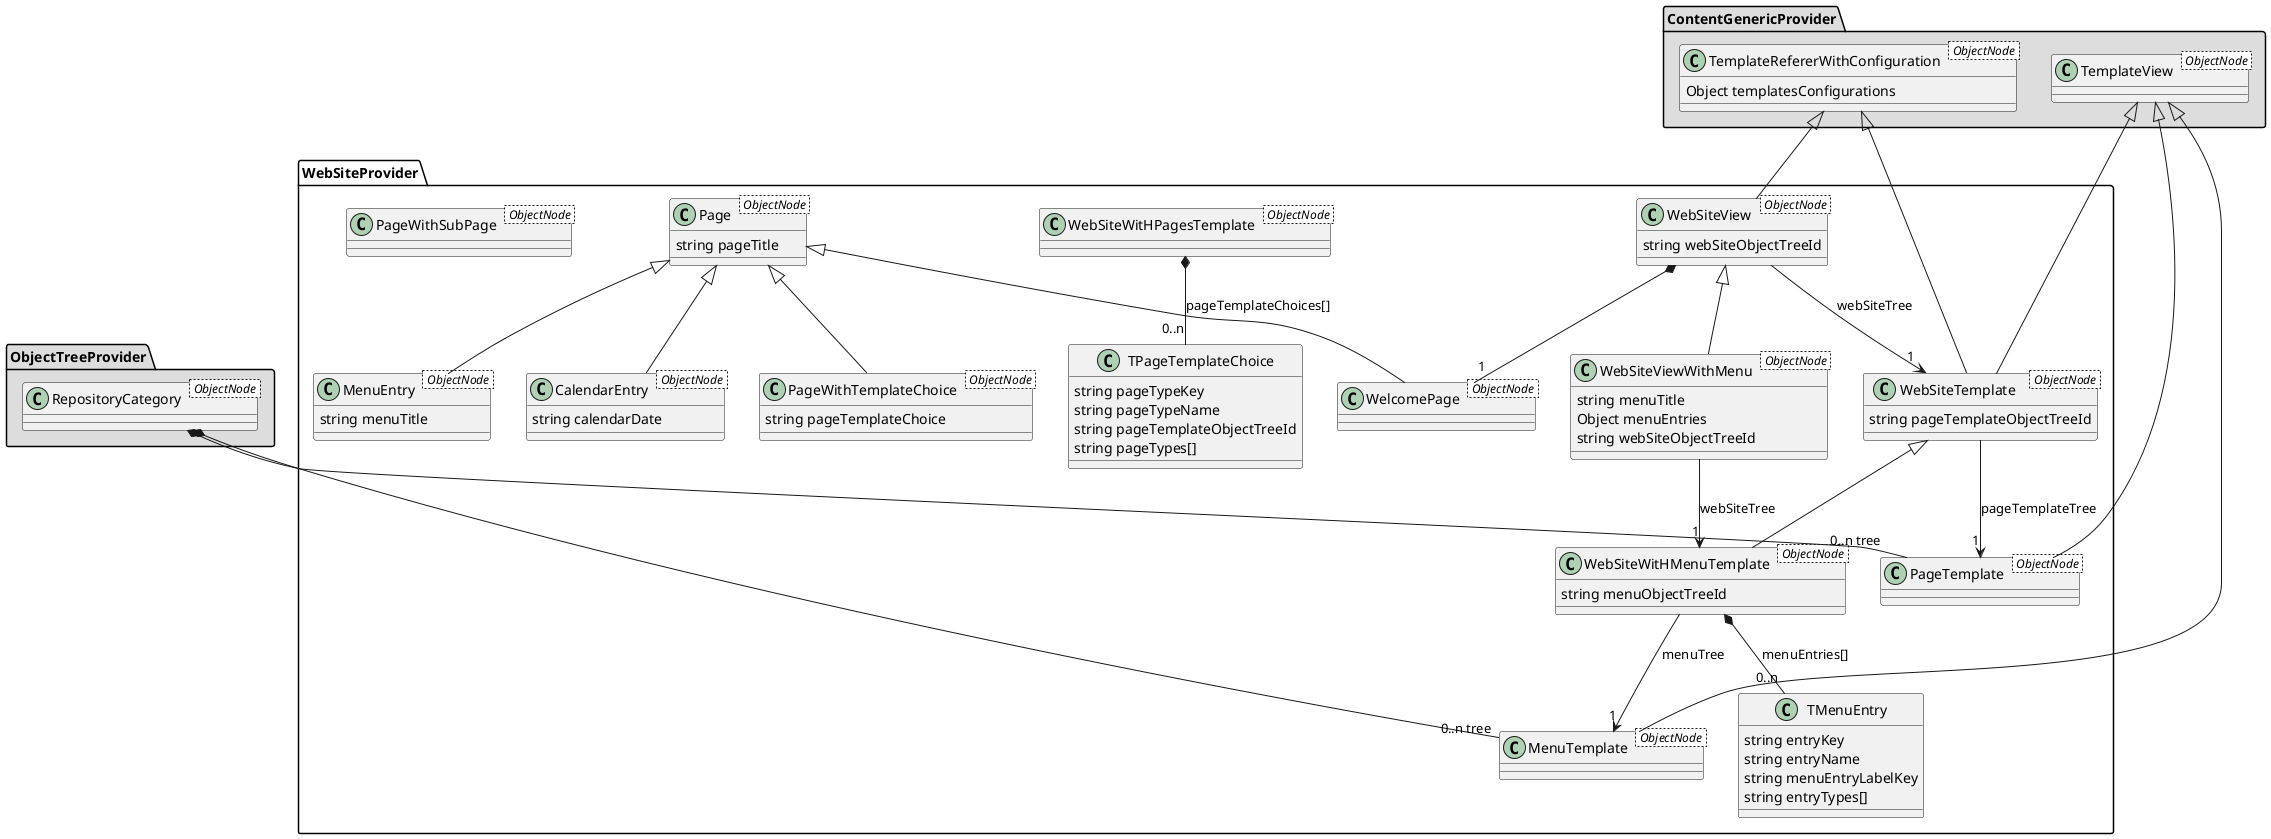 @startuml
package "ObjectTreeProvider" #DDDDDD {
  class RepositoryCategory < ObjectNode >
}

package "ContentGenericProvider" #DDDDDD {
  class TemplateRefererWithConfiguration < ObjectNode >{
    Object templatesConfigurations
  }
  class TemplateView < ObjectNode >
}

package WebSiteProvider{
  TemplateRefererWithConfiguration <|-- WebSiteView
  class WebSiteView < ObjectNode >{
    string webSiteObjectTreeId
  }
  WebSiteView -->"1" WebSiteTemplate: webSiteTree

  WebSiteView <|-- WebSiteViewWithMenu
  class WebSiteViewWithMenu < ObjectNode >{
    string menuTitle
    Object menuEntries
    string webSiteObjectTreeId
  }
  WebSiteViewWithMenu -->"1" WebSiteWitHMenuTemplate: webSiteTree


  TemplateView <|-- PageTemplate
  class PageTemplate  < ObjectNode >

  TemplateView <|-- WebSiteTemplate
  TemplateRefererWithConfiguration <|-- WebSiteTemplate
  class WebSiteTemplate < ObjectNode >{
    string pageTemplateObjectTreeId
  }
  WebSiteTemplate -->"1" PageTemplate: pageTemplateTree

  TemplateView <|-- MenuTemplate
  class MenuTemplate < ObjectNode >

  class WebSiteWitHPagesTemplate < ObjectNode >

  WebSiteWitHPagesTemplate  *--"0..n" TPageTemplateChoice: pageTemplateChoices[]

  class TPageTemplateChoice {
    string pageTypeKey
    string pageTypeName
    string pageTemplateObjectTreeId
    string pageTypes[]
  }


  WebSiteTemplate <|-- WebSiteWitHMenuTemplate
  class WebSiteWitHMenuTemplate< ObjectNode > {
    string menuObjectTreeId
  }

  WebSiteWitHMenuTemplate-->"1" MenuTemplate: menuTree

  WebSiteWitHMenuTemplate*--"0..n" TMenuEntry: menuEntries[]

  class TMenuEntry {
    string entryKey
    string entryName
    string menuEntryLabelKey
    string entryTypes[]
  }

  class Page < ObjectNode > {
    string pageTitle
  }

  class PageWithSubPage < ObjectNode >

  Page <|-- WelcomePage
  class WelcomePage < ObjectNode >

  Page <|-- PageWithTemplateChoice
  class PageWithTemplateChoice < ObjectNode > {
    string pageTemplateChoice
  }


  Page <|-- MenuEntry
  class MenuEntry  < ObjectNode > {
    string menuTitle
  }


  Page <|-- CalendarEntry
  class CalendarEntry < ObjectNode > {
    string calendarDate
  }

  RepositoryCategory *--"0..n tree" MenuTemplate
  RepositoryCategory *--"0..n tree" PageTemplate
  WebSiteView *--"1" WelcomePage

}
@enduml
